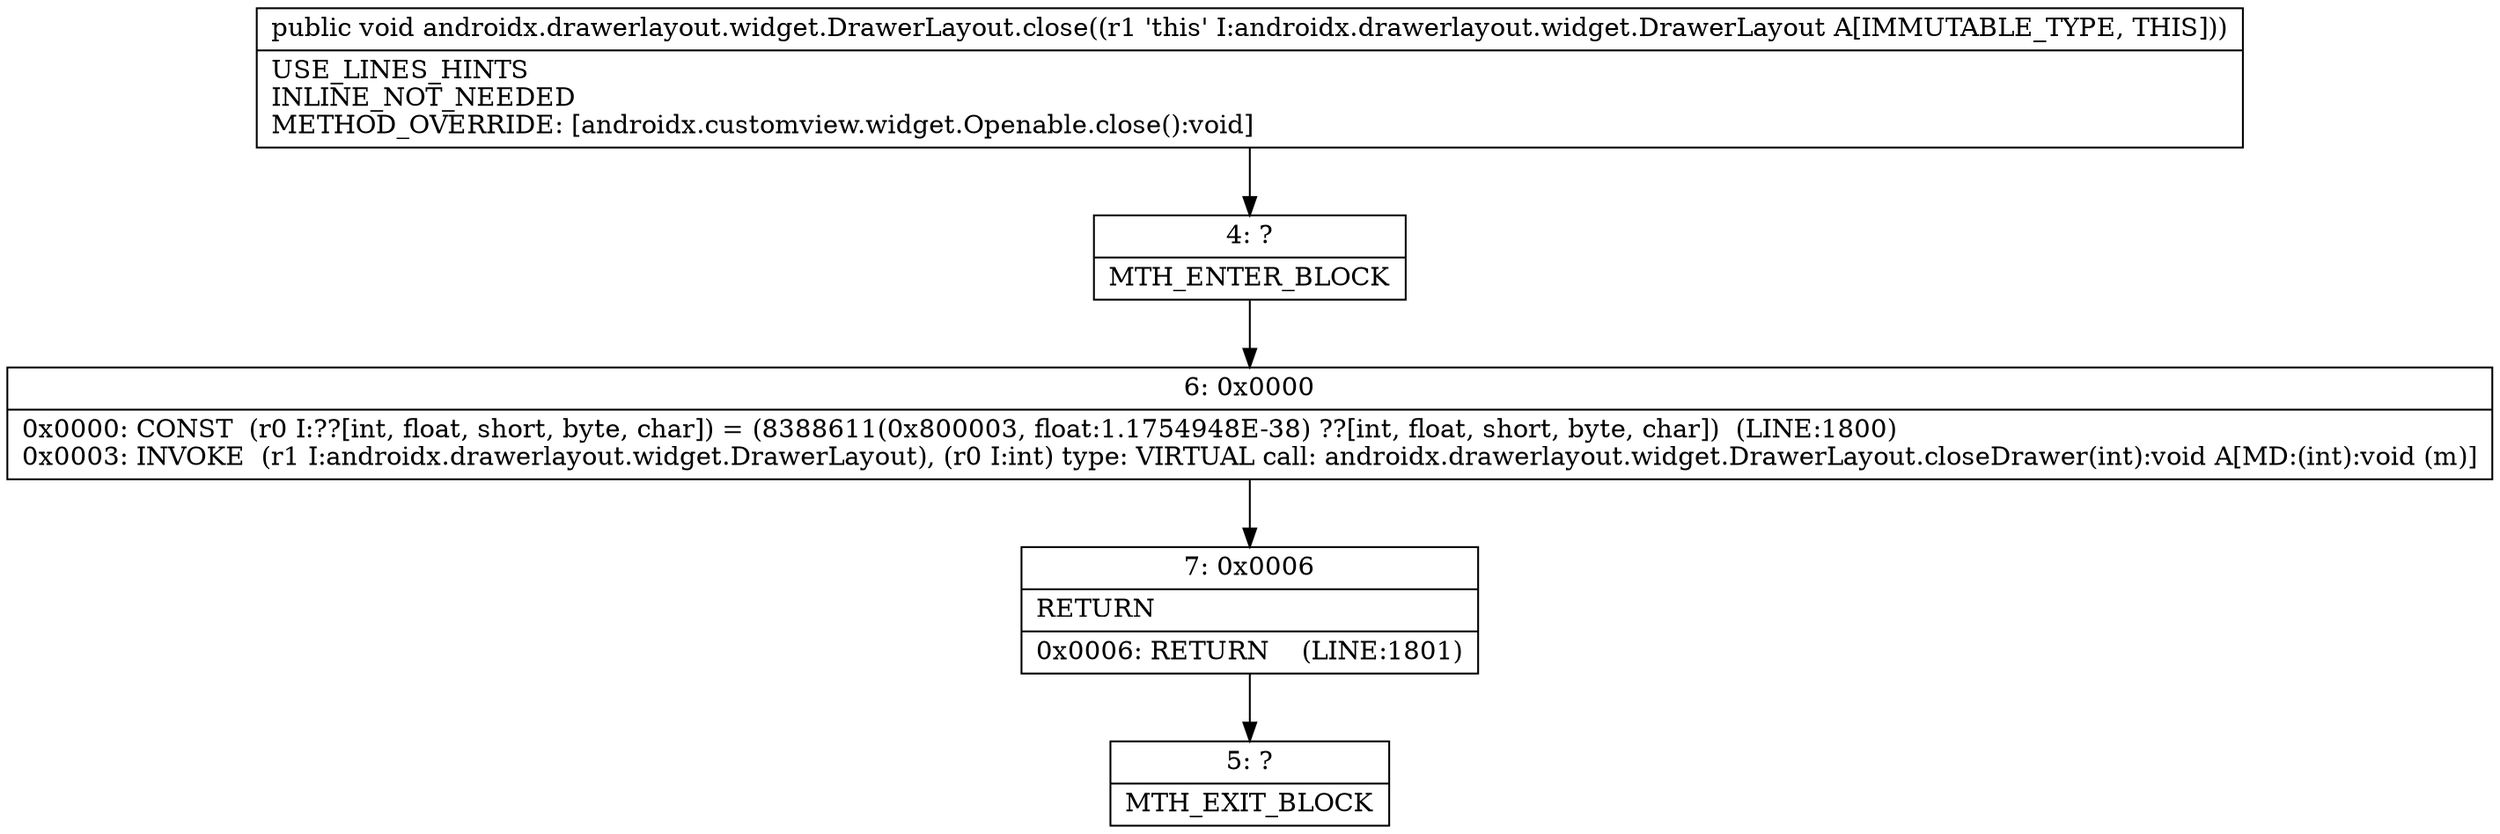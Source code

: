 digraph "CFG forandroidx.drawerlayout.widget.DrawerLayout.close()V" {
Node_4 [shape=record,label="{4\:\ ?|MTH_ENTER_BLOCK\l}"];
Node_6 [shape=record,label="{6\:\ 0x0000|0x0000: CONST  (r0 I:??[int, float, short, byte, char]) = (8388611(0x800003, float:1.1754948E\-38) ??[int, float, short, byte, char])  (LINE:1800)\l0x0003: INVOKE  (r1 I:androidx.drawerlayout.widget.DrawerLayout), (r0 I:int) type: VIRTUAL call: androidx.drawerlayout.widget.DrawerLayout.closeDrawer(int):void A[MD:(int):void (m)]\l}"];
Node_7 [shape=record,label="{7\:\ 0x0006|RETURN\l|0x0006: RETURN    (LINE:1801)\l}"];
Node_5 [shape=record,label="{5\:\ ?|MTH_EXIT_BLOCK\l}"];
MethodNode[shape=record,label="{public void androidx.drawerlayout.widget.DrawerLayout.close((r1 'this' I:androidx.drawerlayout.widget.DrawerLayout A[IMMUTABLE_TYPE, THIS]))  | USE_LINES_HINTS\lINLINE_NOT_NEEDED\lMETHOD_OVERRIDE: [androidx.customview.widget.Openable.close():void]\l}"];
MethodNode -> Node_4;Node_4 -> Node_6;
Node_6 -> Node_7;
Node_7 -> Node_5;
}

